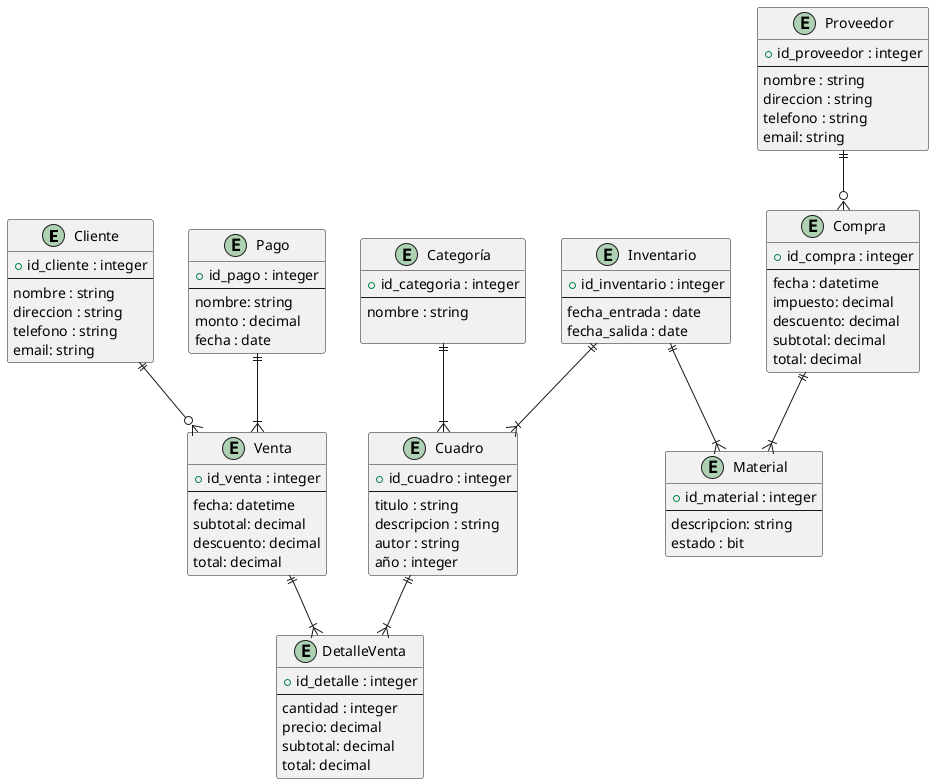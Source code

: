 @startuml "Venta de Cuadros de Pinturas" {

    entity "Cliente" as Cliente {
        +id_cliente : integer
        --
        nombre : string
        direccion : string
        telefono : string
        email: string
    }

    entity "Pago" as Pago {
        +id_pago : integer
        --
        nombre: string
        monto : decimal
        fecha : date
    }

    entity "Venta" as Venta {
        +id_venta : integer
        --
        fecha: datetime
        subtotal: decimal
        descuento: decimal
        total: decimal
    }

    entity "DetalleVenta" as DetalleVenta {
        +id_detalle : integer
        --
        cantidad : integer
        precio: decimal
        subtotal: decimal
        total: decimal
    }

    entity "Categoría" as Categoria {
        +id_categoria : integer
        --
        nombre : string
    
    }
    entity "Compra" as Compra {
        +id_compra : integer
        --
        fecha : datetime
        impuesto: decimal
        descuento: decimal
        subtotal: decimal
        total: decimal
    }

    entity "Cuadro" as Cuadro {
        +id_cuadro : integer
        --
        titulo : string
        descripcion : string
        autor : string
        año : integer
    }

    entity "Material" as Material {
        +id_material : integer
        --
        descripcion: string
        estado : bit  
    }

    entity "Proveedor" as Proveedor {
        +id_proveedor : integer
        --
        nombre : string
        direccion : string
        telefono : string
        email: string
    }

    entity "Inventario" as Inventario {
        +id_inventario : integer
        --
        fecha_entrada : date
        fecha_salida : date
    }



    Cliente ||--o{ Venta
    Pago ||--|{ Venta

    Venta ||--|{ DetalleVenta
    Cuadro ||--|{ DetalleVenta
    
    Proveedor ||--o{ Compra
    Compra ||--|{ Material

    Inventario ||--|{ Cuadro
    Inventario ||--|{ Material
    Categoria ||--|{ Cuadro

@enduml